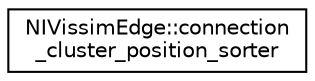 digraph "Graphical Class Hierarchy"
{
  edge [fontname="Helvetica",fontsize="10",labelfontname="Helvetica",labelfontsize="10"];
  node [fontname="Helvetica",fontsize="10",shape=record];
  rankdir="LR";
  Node0 [label="NIVissimEdge::connection\l_cluster_position_sorter",height=0.2,width=0.4,color="black", fillcolor="white", style="filled",URL="$d9/dee/class_n_i_vissim_edge_1_1connection__cluster__position__sorter.html"];
}
